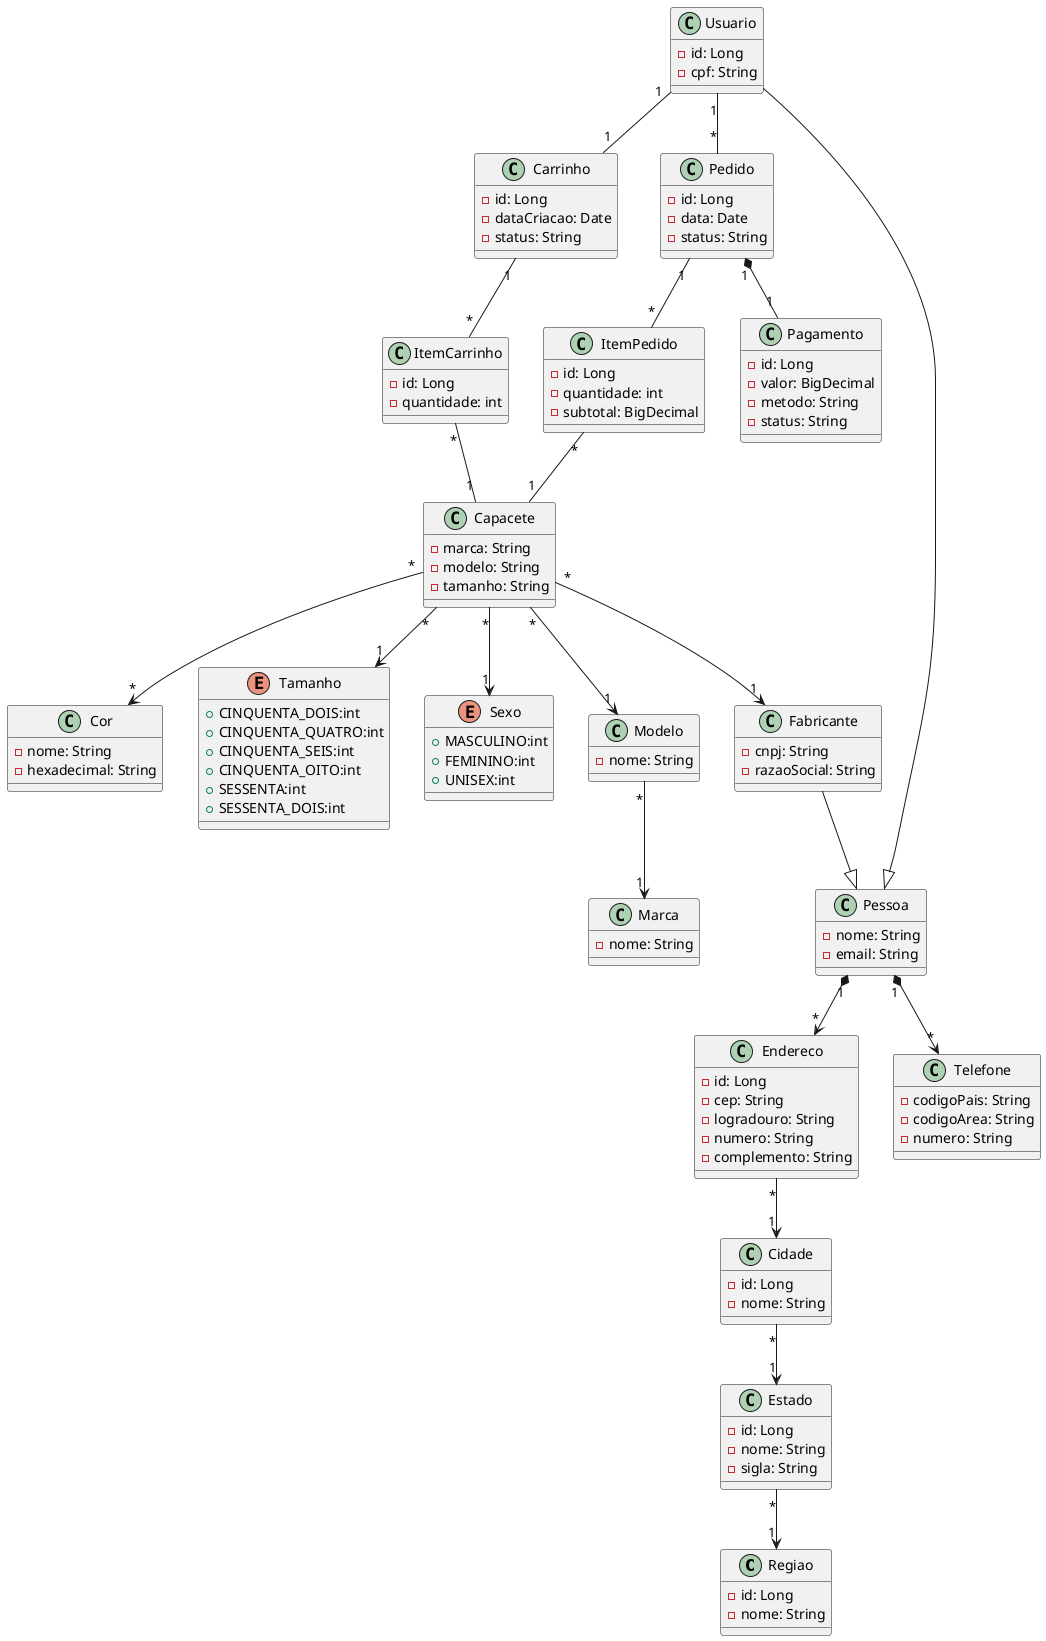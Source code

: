 @startuml

' ===Classes de localização===

class Regiao {
  -id: Long
  -nome: String
}

class Estado {
  -id: Long
  -nome: String
  -sigla: String
}

class Cidade {
  -id: Long
  -nome: String
}

class Endereco {
  -id: Long
  -cep: String
  -logradouro: String
  -numero: String
  -complemento: String
}

' ===Usuário===

class Usuario {
  -id: Long
  -cpf: String
}

class Capacete {
  -marca: String
  -modelo: String
  -tamanho: String
}

' === Carrinho ===

class Carrinho {
  -id: Long
  -dataCriacao: Date
  -status: String
}

class ItemCarrinho {
  -id: Long
  -quantidade: int
}

' === Pedido ===

class Pedido {
  -id: Long
  -data: Date
  -status: String
}

class ItemPedido {
  -id: Long
  -quantidade: int
  -subtotal: BigDecimal
}

class Pagamento {
  -id: Long
  -valor: BigDecimal
  -metodo: String
  -status: String
}

class Cor {
  -nome: String
  -hexadecimal: String
}

enum Tamanho {
  +CINQUENTA_DOIS:int
  +CINQUENTA_QUATRO:int
  +CINQUENTA_SEIS:int
  +CINQUENTA_OITO:int
  +SESSENTA:int
  +SESSENTA_DOIS:int
}

enum Sexo {
  +MASCULINO:int
  +FEMININO:int
  +UNISEX:int
}

class Modelo {
  -nome: String
}

class Marca {
  -nome: String 
}

class Fabricante {
  -cnpj: String
  -razaoSocial: String
}

class Pessoa {
  -nome: String
  -email: String
}

class Telefone {
  -codigoPais: String
  -codigoArea: String 
  -numero: String
}

' === Relações ===

Endereco "*" --> "1" Cidade
Cidade "*" --> "1" Estado
Estado "*" --> "1" Regiao

Usuario "1" -- "1" Carrinho
Carrinho "1" -- "*" ItemCarrinho
ItemCarrinho "*" -- "1" Capacete

Usuario "1" -- "*" Pedido
Pedido "1" -- "*" ItemPedido
ItemPedido "*" -- "1" Capacete

Pedido "1" *-- "1" Pagamento
Capacete "*" --> "1" Modelo
Modelo "*" --> "1" Marca
Capacete "*" --> "*" Cor
Capacete "*" --> "1" Fabricante
Capacete "*" --> "1" Tamanho
Capacete "*" --> "1" Sexo

Fabricante --|> Pessoa
Usuario --|> Pessoa
Pessoa "1" *--> "*" Endereco
Pessoa "1" *--> "*" Telefone

@enduml